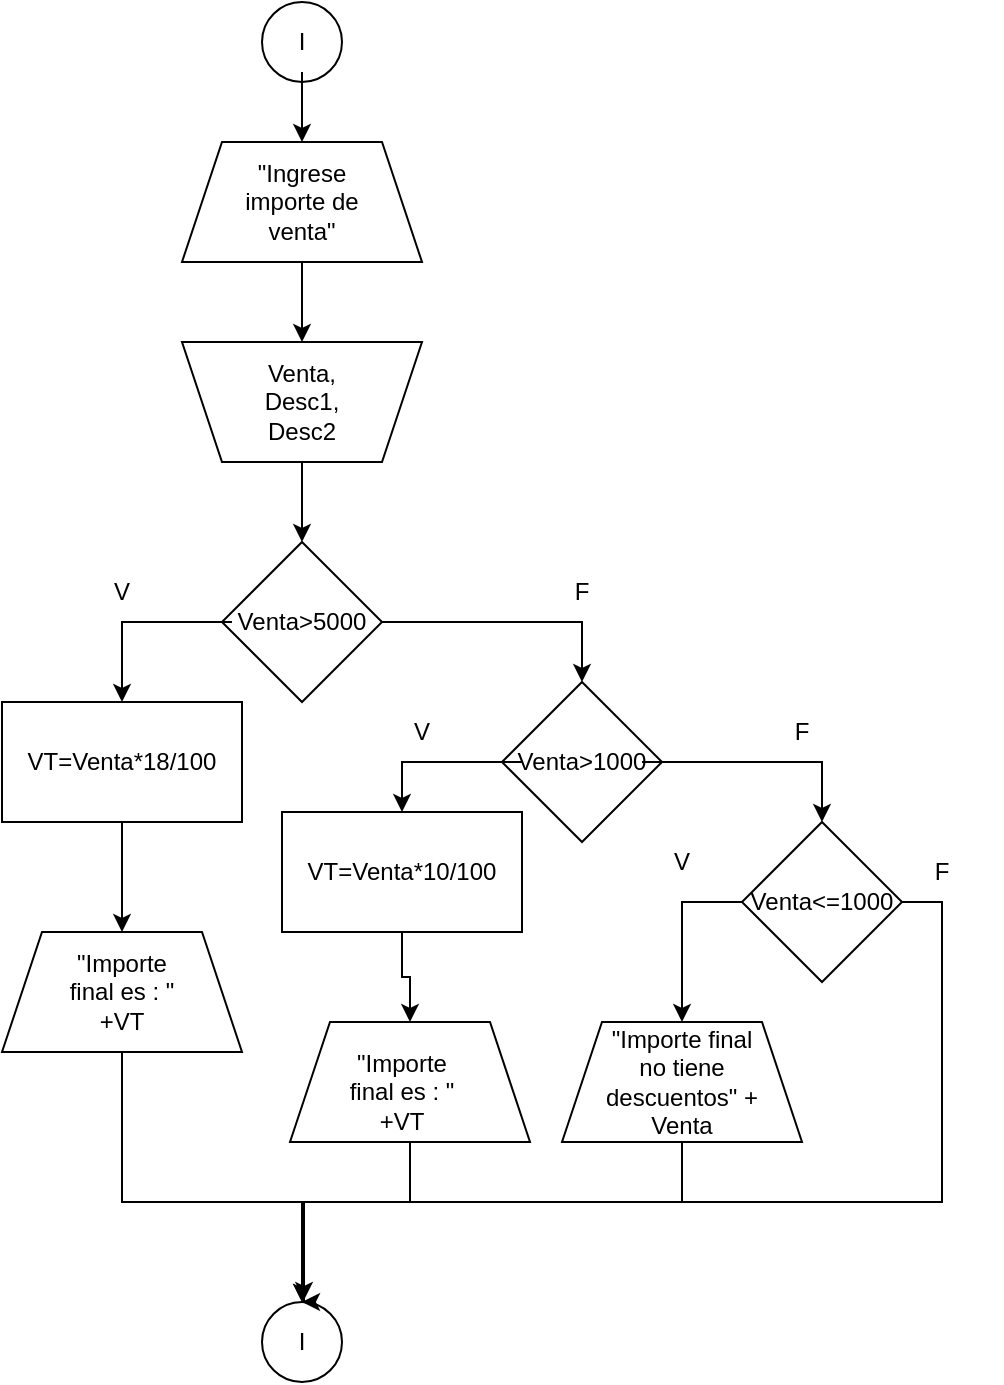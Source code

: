 <mxfile version="21.3.8" type="device">
  <diagram id="C5RBs43oDa-KdzZeNtuy" name="Page-1">
    <mxGraphModel dx="1120" dy="492" grid="1" gridSize="10" guides="1" tooltips="1" connect="1" arrows="1" fold="1" page="1" pageScale="1" pageWidth="827" pageHeight="1169" math="0" shadow="0">
      <root>
        <mxCell id="WIyWlLk6GJQsqaUBKTNV-0" />
        <mxCell id="WIyWlLk6GJQsqaUBKTNV-1" parent="WIyWlLk6GJQsqaUBKTNV-0" />
        <mxCell id="QpKmDekzCRrpz0tQOCoR-0" value="" style="ellipse;whiteSpace=wrap;html=1;aspect=fixed;" vertex="1" parent="WIyWlLk6GJQsqaUBKTNV-1">
          <mxGeometry x="340" y="50" width="40" height="40" as="geometry" />
        </mxCell>
        <mxCell id="QpKmDekzCRrpz0tQOCoR-3" value="" style="edgeStyle=orthogonalEdgeStyle;rounded=0;orthogonalLoop=1;jettySize=auto;html=1;" edge="1" parent="WIyWlLk6GJQsqaUBKTNV-1" source="QpKmDekzCRrpz0tQOCoR-1" target="QpKmDekzCRrpz0tQOCoR-2">
          <mxGeometry relative="1" as="geometry" />
        </mxCell>
        <mxCell id="QpKmDekzCRrpz0tQOCoR-1" value="I" style="text;html=1;strokeColor=none;fillColor=none;align=center;verticalAlign=middle;whiteSpace=wrap;rounded=0;" vertex="1" parent="WIyWlLk6GJQsqaUBKTNV-1">
          <mxGeometry x="330" y="55" width="60" height="30" as="geometry" />
        </mxCell>
        <mxCell id="QpKmDekzCRrpz0tQOCoR-6" value="" style="edgeStyle=orthogonalEdgeStyle;rounded=0;orthogonalLoop=1;jettySize=auto;html=1;" edge="1" parent="WIyWlLk6GJQsqaUBKTNV-1" source="QpKmDekzCRrpz0tQOCoR-2" target="QpKmDekzCRrpz0tQOCoR-5">
          <mxGeometry relative="1" as="geometry" />
        </mxCell>
        <mxCell id="QpKmDekzCRrpz0tQOCoR-2" value="" style="shape=trapezoid;perimeter=trapezoidPerimeter;whiteSpace=wrap;html=1;fixedSize=1;" vertex="1" parent="WIyWlLk6GJQsqaUBKTNV-1">
          <mxGeometry x="300" y="120" width="120" height="60" as="geometry" />
        </mxCell>
        <mxCell id="QpKmDekzCRrpz0tQOCoR-4" value="&quot;Ingrese importe de venta&quot;" style="text;html=1;strokeColor=none;fillColor=none;align=center;verticalAlign=middle;whiteSpace=wrap;rounded=0;" vertex="1" parent="WIyWlLk6GJQsqaUBKTNV-1">
          <mxGeometry x="330" y="135" width="60" height="30" as="geometry" />
        </mxCell>
        <mxCell id="QpKmDekzCRrpz0tQOCoR-9" value="" style="edgeStyle=orthogonalEdgeStyle;rounded=0;orthogonalLoop=1;jettySize=auto;html=1;" edge="1" parent="WIyWlLk6GJQsqaUBKTNV-1" source="QpKmDekzCRrpz0tQOCoR-5" target="QpKmDekzCRrpz0tQOCoR-8">
          <mxGeometry relative="1" as="geometry" />
        </mxCell>
        <mxCell id="QpKmDekzCRrpz0tQOCoR-5" value="" style="shape=trapezoid;perimeter=trapezoidPerimeter;whiteSpace=wrap;html=1;fixedSize=1;direction=west;" vertex="1" parent="WIyWlLk6GJQsqaUBKTNV-1">
          <mxGeometry x="300" y="220" width="120" height="60" as="geometry" />
        </mxCell>
        <mxCell id="QpKmDekzCRrpz0tQOCoR-7" value="Venta,&lt;br&gt;Desc1,&lt;br&gt;Desc2" style="text;html=1;strokeColor=none;fillColor=none;align=center;verticalAlign=middle;whiteSpace=wrap;rounded=0;" vertex="1" parent="WIyWlLk6GJQsqaUBKTNV-1">
          <mxGeometry x="330" y="235" width="60" height="30" as="geometry" />
        </mxCell>
        <mxCell id="QpKmDekzCRrpz0tQOCoR-15" style="edgeStyle=orthogonalEdgeStyle;rounded=0;orthogonalLoop=1;jettySize=auto;html=1;entryX=0.5;entryY=0;entryDx=0;entryDy=0;" edge="1" parent="WIyWlLk6GJQsqaUBKTNV-1" source="QpKmDekzCRrpz0tQOCoR-8" target="QpKmDekzCRrpz0tQOCoR-14">
          <mxGeometry relative="1" as="geometry" />
        </mxCell>
        <mxCell id="QpKmDekzCRrpz0tQOCoR-8" value="" style="rhombus;whiteSpace=wrap;html=1;" vertex="1" parent="WIyWlLk6GJQsqaUBKTNV-1">
          <mxGeometry x="320" y="320" width="80" height="80" as="geometry" />
        </mxCell>
        <mxCell id="QpKmDekzCRrpz0tQOCoR-12" style="edgeStyle=orthogonalEdgeStyle;rounded=0;orthogonalLoop=1;jettySize=auto;html=1;" edge="1" parent="WIyWlLk6GJQsqaUBKTNV-1" source="QpKmDekzCRrpz0tQOCoR-10">
          <mxGeometry relative="1" as="geometry">
            <mxPoint x="270" y="400" as="targetPoint" />
            <Array as="points">
              <mxPoint x="270" y="360" />
            </Array>
          </mxGeometry>
        </mxCell>
        <mxCell id="QpKmDekzCRrpz0tQOCoR-10" value="Venta&amp;gt;5000" style="text;html=1;strokeColor=none;fillColor=none;align=center;verticalAlign=middle;whiteSpace=wrap;rounded=0;" vertex="1" parent="WIyWlLk6GJQsqaUBKTNV-1">
          <mxGeometry x="325" y="345" width="70" height="30" as="geometry" />
        </mxCell>
        <mxCell id="QpKmDekzCRrpz0tQOCoR-22" style="edgeStyle=orthogonalEdgeStyle;rounded=0;orthogonalLoop=1;jettySize=auto;html=1;entryX=0.517;entryY=-0.2;entryDx=0;entryDy=0;entryPerimeter=0;" edge="1" parent="WIyWlLk6GJQsqaUBKTNV-1" source="QpKmDekzCRrpz0tQOCoR-11" target="QpKmDekzCRrpz0tQOCoR-21">
          <mxGeometry relative="1" as="geometry">
            <Array as="points">
              <mxPoint x="270" y="650" />
              <mxPoint x="361" y="650" />
            </Array>
          </mxGeometry>
        </mxCell>
        <mxCell id="QpKmDekzCRrpz0tQOCoR-11" value="" style="shape=trapezoid;perimeter=trapezoidPerimeter;whiteSpace=wrap;html=1;fixedSize=1;" vertex="1" parent="WIyWlLk6GJQsqaUBKTNV-1">
          <mxGeometry x="210" y="515" width="120" height="60" as="geometry" />
        </mxCell>
        <mxCell id="QpKmDekzCRrpz0tQOCoR-13" value="&quot;Importe final es : &quot; +VT" style="text;html=1;strokeColor=none;fillColor=none;align=center;verticalAlign=middle;whiteSpace=wrap;rounded=0;" vertex="1" parent="WIyWlLk6GJQsqaUBKTNV-1">
          <mxGeometry x="240" y="530" width="60" height="30" as="geometry" />
        </mxCell>
        <mxCell id="QpKmDekzCRrpz0tQOCoR-14" value="" style="rhombus;whiteSpace=wrap;html=1;" vertex="1" parent="WIyWlLk6GJQsqaUBKTNV-1">
          <mxGeometry x="460" y="390" width="80" height="80" as="geometry" />
        </mxCell>
        <mxCell id="QpKmDekzCRrpz0tQOCoR-18" style="edgeStyle=orthogonalEdgeStyle;rounded=0;orthogonalLoop=1;jettySize=auto;html=1;entryX=0.5;entryY=0;entryDx=0;entryDy=0;" edge="1" parent="WIyWlLk6GJQsqaUBKTNV-1" source="QpKmDekzCRrpz0tQOCoR-16" target="QpKmDekzCRrpz0tQOCoR-46">
          <mxGeometry relative="1" as="geometry">
            <mxPoint x="414" y="450" as="targetPoint" />
            <Array as="points">
              <mxPoint x="410" y="430" />
            </Array>
          </mxGeometry>
        </mxCell>
        <mxCell id="QpKmDekzCRrpz0tQOCoR-31" style="edgeStyle=orthogonalEdgeStyle;rounded=0;orthogonalLoop=1;jettySize=auto;html=1;entryX=0.5;entryY=0;entryDx=0;entryDy=0;" edge="1" parent="WIyWlLk6GJQsqaUBKTNV-1" source="QpKmDekzCRrpz0tQOCoR-16" target="QpKmDekzCRrpz0tQOCoR-30">
          <mxGeometry relative="1" as="geometry" />
        </mxCell>
        <mxCell id="QpKmDekzCRrpz0tQOCoR-16" value="Venta&amp;gt;1000" style="text;html=1;strokeColor=none;fillColor=none;align=center;verticalAlign=middle;whiteSpace=wrap;rounded=0;" vertex="1" parent="WIyWlLk6GJQsqaUBKTNV-1">
          <mxGeometry x="470" y="415" width="60" height="30" as="geometry" />
        </mxCell>
        <mxCell id="QpKmDekzCRrpz0tQOCoR-23" style="edgeStyle=orthogonalEdgeStyle;rounded=0;orthogonalLoop=1;jettySize=auto;html=1;entryX=0.5;entryY=0;entryDx=0;entryDy=0;" edge="1" parent="WIyWlLk6GJQsqaUBKTNV-1" source="QpKmDekzCRrpz0tQOCoR-17" target="QpKmDekzCRrpz0tQOCoR-20">
          <mxGeometry relative="1" as="geometry">
            <Array as="points">
              <mxPoint x="414" y="650" />
              <mxPoint x="360" y="650" />
            </Array>
          </mxGeometry>
        </mxCell>
        <mxCell id="QpKmDekzCRrpz0tQOCoR-17" value="" style="shape=trapezoid;perimeter=trapezoidPerimeter;whiteSpace=wrap;html=1;fixedSize=1;" vertex="1" parent="WIyWlLk6GJQsqaUBKTNV-1">
          <mxGeometry x="354" y="560" width="120" height="60" as="geometry" />
        </mxCell>
        <mxCell id="QpKmDekzCRrpz0tQOCoR-20" value="" style="ellipse;whiteSpace=wrap;html=1;aspect=fixed;" vertex="1" parent="WIyWlLk6GJQsqaUBKTNV-1">
          <mxGeometry x="340" y="700" width="40" height="40" as="geometry" />
        </mxCell>
        <mxCell id="QpKmDekzCRrpz0tQOCoR-21" value="I" style="text;html=1;strokeColor=none;fillColor=none;align=center;verticalAlign=middle;whiteSpace=wrap;rounded=0;" vertex="1" parent="WIyWlLk6GJQsqaUBKTNV-1">
          <mxGeometry x="330" y="705" width="60" height="30" as="geometry" />
        </mxCell>
        <mxCell id="QpKmDekzCRrpz0tQOCoR-25" value="V" style="text;html=1;strokeColor=none;fillColor=none;align=center;verticalAlign=middle;whiteSpace=wrap;rounded=0;" vertex="1" parent="WIyWlLk6GJQsqaUBKTNV-1">
          <mxGeometry x="240" y="330" width="60" height="30" as="geometry" />
        </mxCell>
        <mxCell id="QpKmDekzCRrpz0tQOCoR-26" value="V" style="text;html=1;strokeColor=none;fillColor=none;align=center;verticalAlign=middle;whiteSpace=wrap;rounded=0;" vertex="1" parent="WIyWlLk6GJQsqaUBKTNV-1">
          <mxGeometry x="390" y="400" width="60" height="30" as="geometry" />
        </mxCell>
        <mxCell id="QpKmDekzCRrpz0tQOCoR-27" value="F" style="text;html=1;strokeColor=none;fillColor=none;align=center;verticalAlign=middle;whiteSpace=wrap;rounded=0;" vertex="1" parent="WIyWlLk6GJQsqaUBKTNV-1">
          <mxGeometry x="470" y="330" width="60" height="30" as="geometry" />
        </mxCell>
        <mxCell id="QpKmDekzCRrpz0tQOCoR-29" value="F" style="text;html=1;strokeColor=none;fillColor=none;align=center;verticalAlign=middle;whiteSpace=wrap;rounded=0;" vertex="1" parent="WIyWlLk6GJQsqaUBKTNV-1">
          <mxGeometry x="580" y="400" width="60" height="30" as="geometry" />
        </mxCell>
        <mxCell id="QpKmDekzCRrpz0tQOCoR-33" style="edgeStyle=orthogonalEdgeStyle;rounded=0;orthogonalLoop=1;jettySize=auto;html=1;entryX=0.5;entryY=0;entryDx=0;entryDy=0;" edge="1" parent="WIyWlLk6GJQsqaUBKTNV-1" source="QpKmDekzCRrpz0tQOCoR-30" target="QpKmDekzCRrpz0tQOCoR-32">
          <mxGeometry relative="1" as="geometry">
            <Array as="points">
              <mxPoint x="550" y="500" />
            </Array>
          </mxGeometry>
        </mxCell>
        <mxCell id="QpKmDekzCRrpz0tQOCoR-36" style="edgeStyle=orthogonalEdgeStyle;rounded=0;orthogonalLoop=1;jettySize=auto;html=1;entryX=0.5;entryY=0;entryDx=0;entryDy=0;" edge="1" parent="WIyWlLk6GJQsqaUBKTNV-1" source="QpKmDekzCRrpz0tQOCoR-30" target="QpKmDekzCRrpz0tQOCoR-20">
          <mxGeometry relative="1" as="geometry">
            <Array as="points">
              <mxPoint x="680" y="500" />
              <mxPoint x="680" y="650" />
              <mxPoint x="360" y="650" />
            </Array>
          </mxGeometry>
        </mxCell>
        <mxCell id="QpKmDekzCRrpz0tQOCoR-30" value="" style="rhombus;whiteSpace=wrap;html=1;" vertex="1" parent="WIyWlLk6GJQsqaUBKTNV-1">
          <mxGeometry x="580" y="460" width="80" height="80" as="geometry" />
        </mxCell>
        <mxCell id="QpKmDekzCRrpz0tQOCoR-35" style="edgeStyle=orthogonalEdgeStyle;rounded=0;orthogonalLoop=1;jettySize=auto;html=1;" edge="1" parent="WIyWlLk6GJQsqaUBKTNV-1" source="QpKmDekzCRrpz0tQOCoR-32">
          <mxGeometry relative="1" as="geometry">
            <mxPoint x="360" y="700" as="targetPoint" />
            <Array as="points">
              <mxPoint x="550" y="650" />
              <mxPoint x="361" y="650" />
            </Array>
          </mxGeometry>
        </mxCell>
        <mxCell id="QpKmDekzCRrpz0tQOCoR-32" value="" style="shape=trapezoid;perimeter=trapezoidPerimeter;whiteSpace=wrap;html=1;fixedSize=1;" vertex="1" parent="WIyWlLk6GJQsqaUBKTNV-1">
          <mxGeometry x="490" y="560" width="120" height="60" as="geometry" />
        </mxCell>
        <mxCell id="QpKmDekzCRrpz0tQOCoR-34" value="Venta&amp;lt;=1000" style="text;html=1;strokeColor=none;fillColor=none;align=center;verticalAlign=middle;whiteSpace=wrap;rounded=0;" vertex="1" parent="WIyWlLk6GJQsqaUBKTNV-1">
          <mxGeometry x="590" y="485" width="60" height="30" as="geometry" />
        </mxCell>
        <mxCell id="QpKmDekzCRrpz0tQOCoR-37" value="&quot;Importe final no tiene descuentos&quot; + Venta" style="text;html=1;strokeColor=none;fillColor=none;align=center;verticalAlign=middle;whiteSpace=wrap;rounded=0;" vertex="1" parent="WIyWlLk6GJQsqaUBKTNV-1">
          <mxGeometry x="510" y="575" width="80" height="30" as="geometry" />
        </mxCell>
        <mxCell id="QpKmDekzCRrpz0tQOCoR-38" value="V" style="text;html=1;strokeColor=none;fillColor=none;align=center;verticalAlign=middle;whiteSpace=wrap;rounded=0;" vertex="1" parent="WIyWlLk6GJQsqaUBKTNV-1">
          <mxGeometry x="520" y="465" width="60" height="30" as="geometry" />
        </mxCell>
        <mxCell id="QpKmDekzCRrpz0tQOCoR-39" value="F" style="text;html=1;strokeColor=none;fillColor=none;align=center;verticalAlign=middle;whiteSpace=wrap;rounded=0;" vertex="1" parent="WIyWlLk6GJQsqaUBKTNV-1">
          <mxGeometry x="650" y="470" width="60" height="30" as="geometry" />
        </mxCell>
        <mxCell id="QpKmDekzCRrpz0tQOCoR-43" style="edgeStyle=orthogonalEdgeStyle;rounded=0;orthogonalLoop=1;jettySize=auto;html=1;entryX=0.5;entryY=0;entryDx=0;entryDy=0;" edge="1" parent="WIyWlLk6GJQsqaUBKTNV-1" source="QpKmDekzCRrpz0tQOCoR-42" target="QpKmDekzCRrpz0tQOCoR-11">
          <mxGeometry relative="1" as="geometry" />
        </mxCell>
        <mxCell id="QpKmDekzCRrpz0tQOCoR-42" value="" style="rounded=0;whiteSpace=wrap;html=1;" vertex="1" parent="WIyWlLk6GJQsqaUBKTNV-1">
          <mxGeometry x="210" y="400" width="120" height="60" as="geometry" />
        </mxCell>
        <mxCell id="QpKmDekzCRrpz0tQOCoR-44" value="VT=Venta*18/100" style="text;html=1;strokeColor=none;fillColor=none;align=center;verticalAlign=middle;whiteSpace=wrap;rounded=0;" vertex="1" parent="WIyWlLk6GJQsqaUBKTNV-1">
          <mxGeometry x="215" y="415" width="110" height="30" as="geometry" />
        </mxCell>
        <mxCell id="QpKmDekzCRrpz0tQOCoR-45" value="&quot;Importe final es : &quot; +VT" style="text;html=1;strokeColor=none;fillColor=none;align=center;verticalAlign=middle;whiteSpace=wrap;rounded=0;" vertex="1" parent="WIyWlLk6GJQsqaUBKTNV-1">
          <mxGeometry x="380" y="580" width="60" height="30" as="geometry" />
        </mxCell>
        <mxCell id="QpKmDekzCRrpz0tQOCoR-48" style="edgeStyle=orthogonalEdgeStyle;rounded=0;orthogonalLoop=1;jettySize=auto;html=1;entryX=0.5;entryY=0;entryDx=0;entryDy=0;" edge="1" parent="WIyWlLk6GJQsqaUBKTNV-1" source="QpKmDekzCRrpz0tQOCoR-46" target="QpKmDekzCRrpz0tQOCoR-17">
          <mxGeometry relative="1" as="geometry" />
        </mxCell>
        <mxCell id="QpKmDekzCRrpz0tQOCoR-46" value="" style="rounded=0;whiteSpace=wrap;html=1;" vertex="1" parent="WIyWlLk6GJQsqaUBKTNV-1">
          <mxGeometry x="350" y="455" width="120" height="60" as="geometry" />
        </mxCell>
        <mxCell id="QpKmDekzCRrpz0tQOCoR-47" value="VT=Venta*10/100" style="text;html=1;strokeColor=none;fillColor=none;align=center;verticalAlign=middle;whiteSpace=wrap;rounded=0;" vertex="1" parent="WIyWlLk6GJQsqaUBKTNV-1">
          <mxGeometry x="355" y="470" width="110" height="30" as="geometry" />
        </mxCell>
      </root>
    </mxGraphModel>
  </diagram>
</mxfile>
